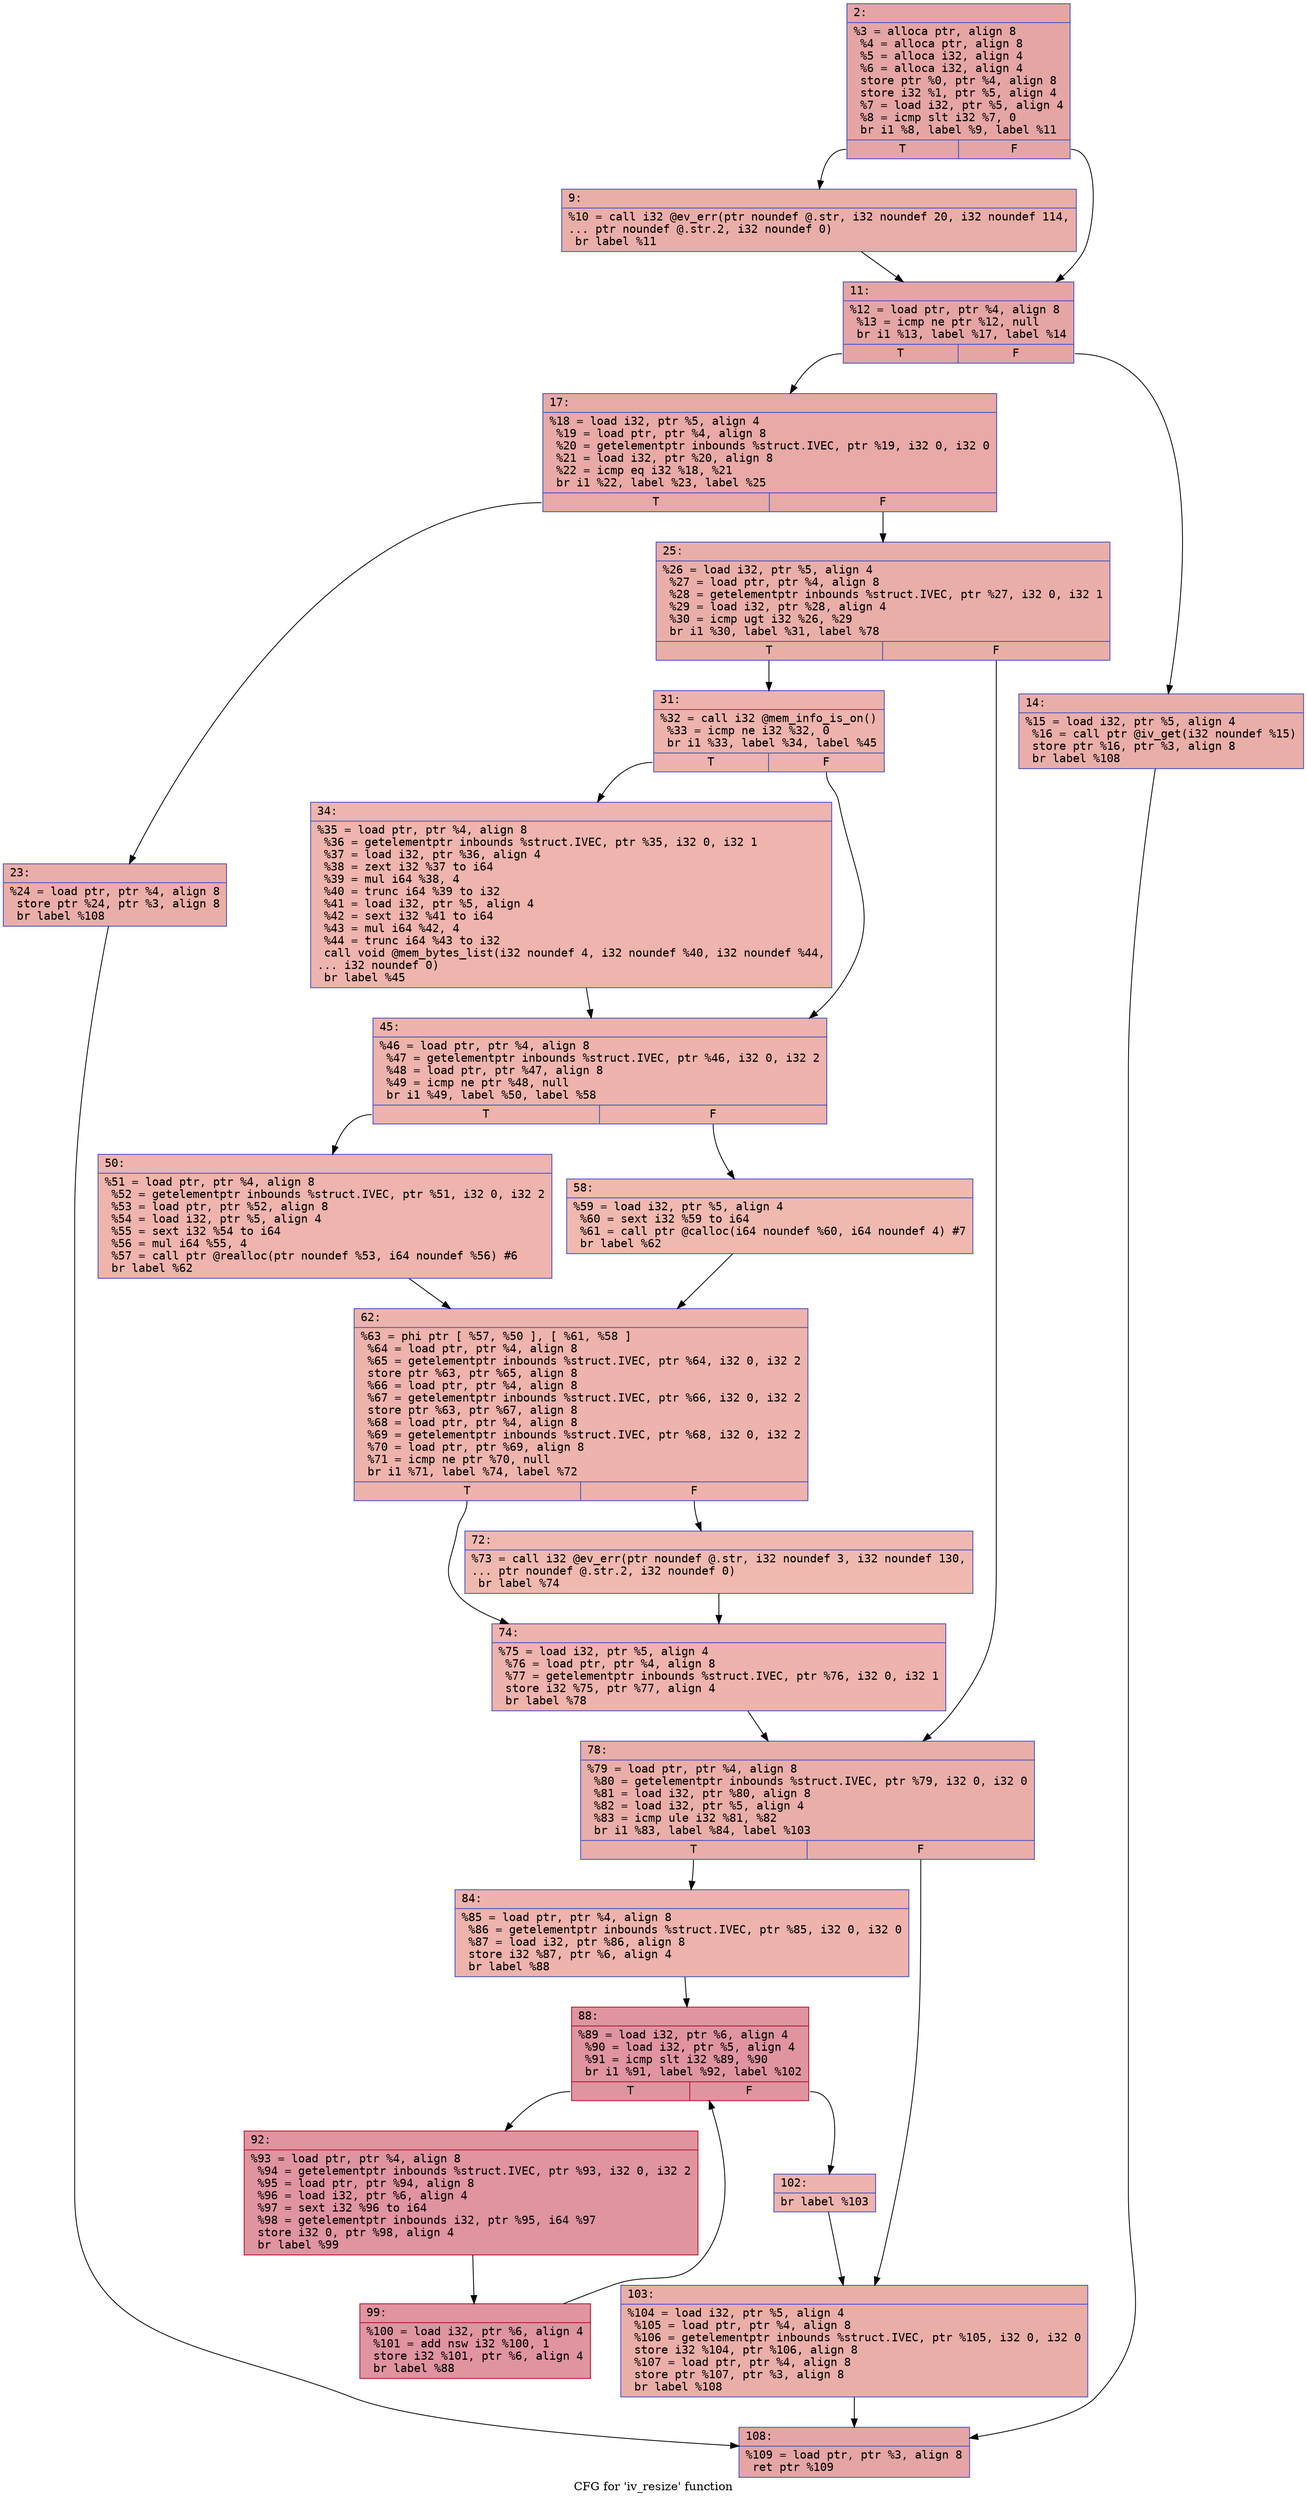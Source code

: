 digraph "CFG for 'iv_resize' function" {
	label="CFG for 'iv_resize' function";

	Node0x6000037f6850 [shape=record,color="#3d50c3ff", style=filled, fillcolor="#c5333470" fontname="Courier",label="{2:\l|  %3 = alloca ptr, align 8\l  %4 = alloca ptr, align 8\l  %5 = alloca i32, align 4\l  %6 = alloca i32, align 4\l  store ptr %0, ptr %4, align 8\l  store i32 %1, ptr %5, align 4\l  %7 = load i32, ptr %5, align 4\l  %8 = icmp slt i32 %7, 0\l  br i1 %8, label %9, label %11\l|{<s0>T|<s1>F}}"];
	Node0x6000037f6850:s0 -> Node0x6000037f68a0[tooltip="2 -> 9\nProbability 37.50%" ];
	Node0x6000037f6850:s1 -> Node0x6000037f68f0[tooltip="2 -> 11\nProbability 62.50%" ];
	Node0x6000037f68a0 [shape=record,color="#3d50c3ff", style=filled, fillcolor="#d0473d70" fontname="Courier",label="{9:\l|  %10 = call i32 @ev_err(ptr noundef @.str, i32 noundef 20, i32 noundef 114,\l... ptr noundef @.str.2, i32 noundef 0)\l  br label %11\l}"];
	Node0x6000037f68a0 -> Node0x6000037f68f0[tooltip="9 -> 11\nProbability 100.00%" ];
	Node0x6000037f68f0 [shape=record,color="#3d50c3ff", style=filled, fillcolor="#c5333470" fontname="Courier",label="{11:\l|  %12 = load ptr, ptr %4, align 8\l  %13 = icmp ne ptr %12, null\l  br i1 %13, label %17, label %14\l|{<s0>T|<s1>F}}"];
	Node0x6000037f68f0:s0 -> Node0x6000037f6990[tooltip="11 -> 17\nProbability 62.50%" ];
	Node0x6000037f68f0:s1 -> Node0x6000037f6940[tooltip="11 -> 14\nProbability 37.50%" ];
	Node0x6000037f6940 [shape=record,color="#3d50c3ff", style=filled, fillcolor="#d0473d70" fontname="Courier",label="{14:\l|  %15 = load i32, ptr %5, align 4\l  %16 = call ptr @iv_get(i32 noundef %15)\l  store ptr %16, ptr %3, align 8\l  br label %108\l}"];
	Node0x6000037f6940 -> Node0x6000037f6f30[tooltip="14 -> 108\nProbability 100.00%" ];
	Node0x6000037f6990 [shape=record,color="#3d50c3ff", style=filled, fillcolor="#ca3b3770" fontname="Courier",label="{17:\l|  %18 = load i32, ptr %5, align 4\l  %19 = load ptr, ptr %4, align 8\l  %20 = getelementptr inbounds %struct.IVEC, ptr %19, i32 0, i32 0\l  %21 = load i32, ptr %20, align 8\l  %22 = icmp eq i32 %18, %21\l  br i1 %22, label %23, label %25\l|{<s0>T|<s1>F}}"];
	Node0x6000037f6990:s0 -> Node0x6000037f69e0[tooltip="17 -> 23\nProbability 50.00%" ];
	Node0x6000037f6990:s1 -> Node0x6000037f6a30[tooltip="17 -> 25\nProbability 50.00%" ];
	Node0x6000037f69e0 [shape=record,color="#3d50c3ff", style=filled, fillcolor="#d0473d70" fontname="Courier",label="{23:\l|  %24 = load ptr, ptr %4, align 8\l  store ptr %24, ptr %3, align 8\l  br label %108\l}"];
	Node0x6000037f69e0 -> Node0x6000037f6f30[tooltip="23 -> 108\nProbability 100.00%" ];
	Node0x6000037f6a30 [shape=record,color="#3d50c3ff", style=filled, fillcolor="#d0473d70" fontname="Courier",label="{25:\l|  %26 = load i32, ptr %5, align 4\l  %27 = load ptr, ptr %4, align 8\l  %28 = getelementptr inbounds %struct.IVEC, ptr %27, i32 0, i32 1\l  %29 = load i32, ptr %28, align 4\l  %30 = icmp ugt i32 %26, %29\l  br i1 %30, label %31, label %78\l|{<s0>T|<s1>F}}"];
	Node0x6000037f6a30:s0 -> Node0x6000037f6a80[tooltip="25 -> 31\nProbability 50.00%" ];
	Node0x6000037f6a30:s1 -> Node0x6000037f6d00[tooltip="25 -> 78\nProbability 50.00%" ];
	Node0x6000037f6a80 [shape=record,color="#3d50c3ff", style=filled, fillcolor="#d6524470" fontname="Courier",label="{31:\l|  %32 = call i32 @mem_info_is_on()\l  %33 = icmp ne i32 %32, 0\l  br i1 %33, label %34, label %45\l|{<s0>T|<s1>F}}"];
	Node0x6000037f6a80:s0 -> Node0x6000037f6ad0[tooltip="31 -> 34\nProbability 62.50%" ];
	Node0x6000037f6a80:s1 -> Node0x6000037f6b20[tooltip="31 -> 45\nProbability 37.50%" ];
	Node0x6000037f6ad0 [shape=record,color="#3d50c3ff", style=filled, fillcolor="#d8564670" fontname="Courier",label="{34:\l|  %35 = load ptr, ptr %4, align 8\l  %36 = getelementptr inbounds %struct.IVEC, ptr %35, i32 0, i32 1\l  %37 = load i32, ptr %36, align 4\l  %38 = zext i32 %37 to i64\l  %39 = mul i64 %38, 4\l  %40 = trunc i64 %39 to i32\l  %41 = load i32, ptr %5, align 4\l  %42 = sext i32 %41 to i64\l  %43 = mul i64 %42, 4\l  %44 = trunc i64 %43 to i32\l  call void @mem_bytes_list(i32 noundef 4, i32 noundef %40, i32 noundef %44,\l... i32 noundef 0)\l  br label %45\l}"];
	Node0x6000037f6ad0 -> Node0x6000037f6b20[tooltip="34 -> 45\nProbability 100.00%" ];
	Node0x6000037f6b20 [shape=record,color="#3d50c3ff", style=filled, fillcolor="#d6524470" fontname="Courier",label="{45:\l|  %46 = load ptr, ptr %4, align 8\l  %47 = getelementptr inbounds %struct.IVEC, ptr %46, i32 0, i32 2\l  %48 = load ptr, ptr %47, align 8\l  %49 = icmp ne ptr %48, null\l  br i1 %49, label %50, label %58\l|{<s0>T|<s1>F}}"];
	Node0x6000037f6b20:s0 -> Node0x6000037f6b70[tooltip="45 -> 50\nProbability 62.50%" ];
	Node0x6000037f6b20:s1 -> Node0x6000037f6bc0[tooltip="45 -> 58\nProbability 37.50%" ];
	Node0x6000037f6b70 [shape=record,color="#3d50c3ff", style=filled, fillcolor="#d8564670" fontname="Courier",label="{50:\l|  %51 = load ptr, ptr %4, align 8\l  %52 = getelementptr inbounds %struct.IVEC, ptr %51, i32 0, i32 2\l  %53 = load ptr, ptr %52, align 8\l  %54 = load i32, ptr %5, align 4\l  %55 = sext i32 %54 to i64\l  %56 = mul i64 %55, 4\l  %57 = call ptr @realloc(ptr noundef %53, i64 noundef %56) #6\l  br label %62\l}"];
	Node0x6000037f6b70 -> Node0x6000037f6c10[tooltip="50 -> 62\nProbability 100.00%" ];
	Node0x6000037f6bc0 [shape=record,color="#3d50c3ff", style=filled, fillcolor="#de614d70" fontname="Courier",label="{58:\l|  %59 = load i32, ptr %5, align 4\l  %60 = sext i32 %59 to i64\l  %61 = call ptr @calloc(i64 noundef %60, i64 noundef 4) #7\l  br label %62\l}"];
	Node0x6000037f6bc0 -> Node0x6000037f6c10[tooltip="58 -> 62\nProbability 100.00%" ];
	Node0x6000037f6c10 [shape=record,color="#3d50c3ff", style=filled, fillcolor="#d6524470" fontname="Courier",label="{62:\l|  %63 = phi ptr [ %57, %50 ], [ %61, %58 ]\l  %64 = load ptr, ptr %4, align 8\l  %65 = getelementptr inbounds %struct.IVEC, ptr %64, i32 0, i32 2\l  store ptr %63, ptr %65, align 8\l  %66 = load ptr, ptr %4, align 8\l  %67 = getelementptr inbounds %struct.IVEC, ptr %66, i32 0, i32 2\l  store ptr %63, ptr %67, align 8\l  %68 = load ptr, ptr %4, align 8\l  %69 = getelementptr inbounds %struct.IVEC, ptr %68, i32 0, i32 2\l  %70 = load ptr, ptr %69, align 8\l  %71 = icmp ne ptr %70, null\l  br i1 %71, label %74, label %72\l|{<s0>T|<s1>F}}"];
	Node0x6000037f6c10:s0 -> Node0x6000037f6cb0[tooltip="62 -> 74\nProbability 62.50%" ];
	Node0x6000037f6c10:s1 -> Node0x6000037f6c60[tooltip="62 -> 72\nProbability 37.50%" ];
	Node0x6000037f6c60 [shape=record,color="#3d50c3ff", style=filled, fillcolor="#de614d70" fontname="Courier",label="{72:\l|  %73 = call i32 @ev_err(ptr noundef @.str, i32 noundef 3, i32 noundef 130,\l... ptr noundef @.str.2, i32 noundef 0)\l  br label %74\l}"];
	Node0x6000037f6c60 -> Node0x6000037f6cb0[tooltip="72 -> 74\nProbability 100.00%" ];
	Node0x6000037f6cb0 [shape=record,color="#3d50c3ff", style=filled, fillcolor="#d6524470" fontname="Courier",label="{74:\l|  %75 = load i32, ptr %5, align 4\l  %76 = load ptr, ptr %4, align 8\l  %77 = getelementptr inbounds %struct.IVEC, ptr %76, i32 0, i32 1\l  store i32 %75, ptr %77, align 4\l  br label %78\l}"];
	Node0x6000037f6cb0 -> Node0x6000037f6d00[tooltip="74 -> 78\nProbability 100.00%" ];
	Node0x6000037f6d00 [shape=record,color="#3d50c3ff", style=filled, fillcolor="#d0473d70" fontname="Courier",label="{78:\l|  %79 = load ptr, ptr %4, align 8\l  %80 = getelementptr inbounds %struct.IVEC, ptr %79, i32 0, i32 0\l  %81 = load i32, ptr %80, align 8\l  %82 = load i32, ptr %5, align 4\l  %83 = icmp ule i32 %81, %82\l  br i1 %83, label %84, label %103\l|{<s0>T|<s1>F}}"];
	Node0x6000037f6d00:s0 -> Node0x6000037f6d50[tooltip="78 -> 84\nProbability 50.00%" ];
	Node0x6000037f6d00:s1 -> Node0x6000037f6ee0[tooltip="78 -> 103\nProbability 50.00%" ];
	Node0x6000037f6d50 [shape=record,color="#3d50c3ff", style=filled, fillcolor="#d6524470" fontname="Courier",label="{84:\l|  %85 = load ptr, ptr %4, align 8\l  %86 = getelementptr inbounds %struct.IVEC, ptr %85, i32 0, i32 0\l  %87 = load i32, ptr %86, align 8\l  store i32 %87, ptr %6, align 4\l  br label %88\l}"];
	Node0x6000037f6d50 -> Node0x6000037f6da0[tooltip="84 -> 88\nProbability 100.00%" ];
	Node0x6000037f6da0 [shape=record,color="#b70d28ff", style=filled, fillcolor="#b70d2870" fontname="Courier",label="{88:\l|  %89 = load i32, ptr %6, align 4\l  %90 = load i32, ptr %5, align 4\l  %91 = icmp slt i32 %89, %90\l  br i1 %91, label %92, label %102\l|{<s0>T|<s1>F}}"];
	Node0x6000037f6da0:s0 -> Node0x6000037f6df0[tooltip="88 -> 92\nProbability 96.88%" ];
	Node0x6000037f6da0:s1 -> Node0x6000037f6e90[tooltip="88 -> 102\nProbability 3.12%" ];
	Node0x6000037f6df0 [shape=record,color="#b70d28ff", style=filled, fillcolor="#b70d2870" fontname="Courier",label="{92:\l|  %93 = load ptr, ptr %4, align 8\l  %94 = getelementptr inbounds %struct.IVEC, ptr %93, i32 0, i32 2\l  %95 = load ptr, ptr %94, align 8\l  %96 = load i32, ptr %6, align 4\l  %97 = sext i32 %96 to i64\l  %98 = getelementptr inbounds i32, ptr %95, i64 %97\l  store i32 0, ptr %98, align 4\l  br label %99\l}"];
	Node0x6000037f6df0 -> Node0x6000037f6e40[tooltip="92 -> 99\nProbability 100.00%" ];
	Node0x6000037f6e40 [shape=record,color="#b70d28ff", style=filled, fillcolor="#b70d2870" fontname="Courier",label="{99:\l|  %100 = load i32, ptr %6, align 4\l  %101 = add nsw i32 %100, 1\l  store i32 %101, ptr %6, align 4\l  br label %88\l}"];
	Node0x6000037f6e40 -> Node0x6000037f6da0[tooltip="99 -> 88\nProbability 100.00%" ];
	Node0x6000037f6e90 [shape=record,color="#3d50c3ff", style=filled, fillcolor="#d6524470" fontname="Courier",label="{102:\l|  br label %103\l}"];
	Node0x6000037f6e90 -> Node0x6000037f6ee0[tooltip="102 -> 103\nProbability 100.00%" ];
	Node0x6000037f6ee0 [shape=record,color="#3d50c3ff", style=filled, fillcolor="#d0473d70" fontname="Courier",label="{103:\l|  %104 = load i32, ptr %5, align 4\l  %105 = load ptr, ptr %4, align 8\l  %106 = getelementptr inbounds %struct.IVEC, ptr %105, i32 0, i32 0\l  store i32 %104, ptr %106, align 8\l  %107 = load ptr, ptr %4, align 8\l  store ptr %107, ptr %3, align 8\l  br label %108\l}"];
	Node0x6000037f6ee0 -> Node0x6000037f6f30[tooltip="103 -> 108\nProbability 100.00%" ];
	Node0x6000037f6f30 [shape=record,color="#3d50c3ff", style=filled, fillcolor="#c5333470" fontname="Courier",label="{108:\l|  %109 = load ptr, ptr %3, align 8\l  ret ptr %109\l}"];
}
